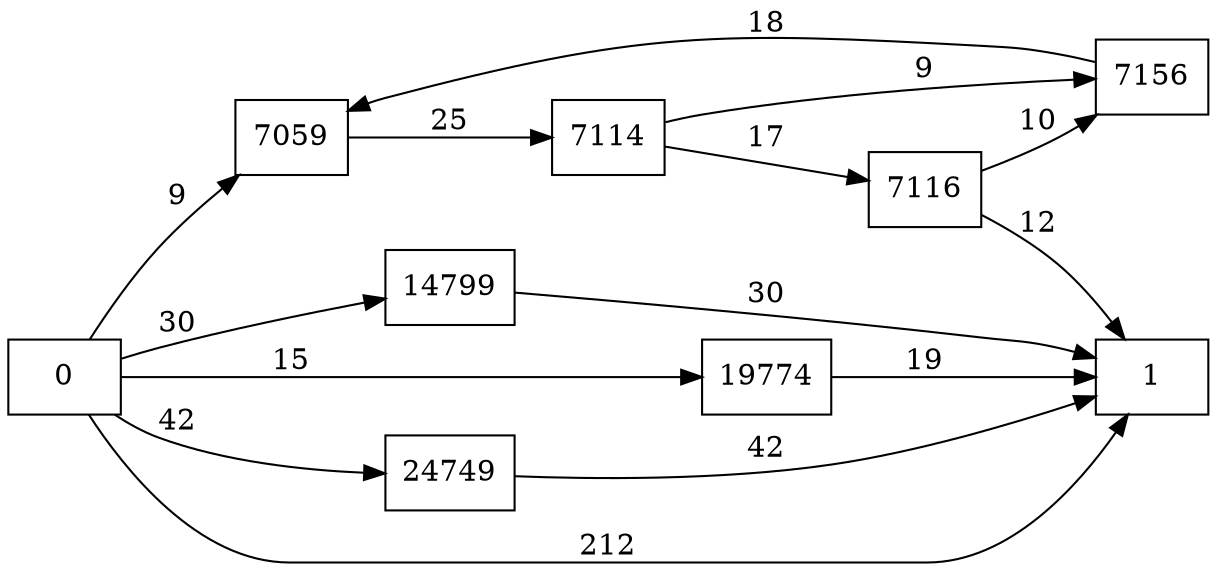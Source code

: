 digraph {
	graph [rankdir=LR]
	node [shape=rectangle]
	7059 -> 7114 [label=25]
	7114 -> 7116 [label=17]
	7114 -> 7156 [label=9]
	7116 -> 7156 [label=10]
	7116 -> 1 [label=12]
	7156 -> 7059 [label=18]
	14799 -> 1 [label=30]
	19774 -> 1 [label=19]
	24749 -> 1 [label=42]
	0 -> 1 [label=212]
	0 -> 7059 [label=9]
	0 -> 14799 [label=30]
	0 -> 19774 [label=15]
	0 -> 24749 [label=42]
}
